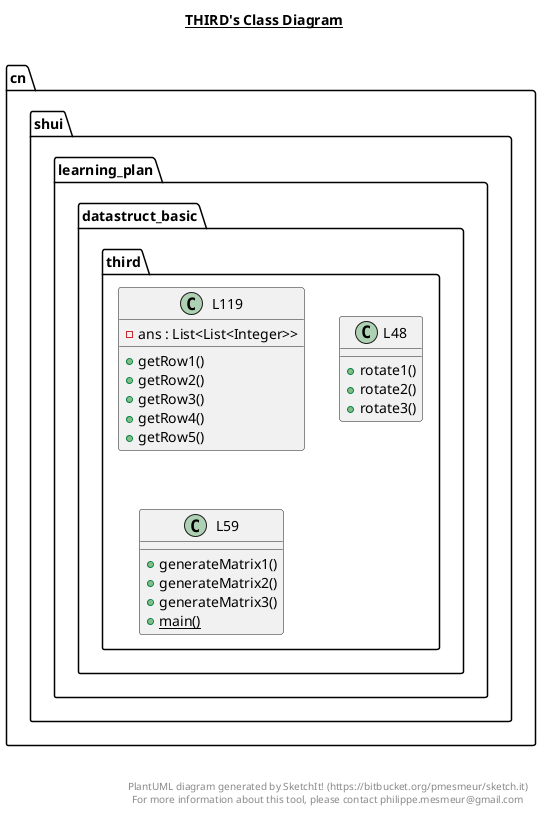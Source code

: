 @startuml

title __THIRD's Class Diagram__\n

  namespace cn.shui.learning_plan.datastruct_basic.third {
    class cn.shui.learning_plan.datastruct_basic.third.L119 {
        - ans : List<List<Integer>>
        + getRow1()
        + getRow2()
        + getRow3()
        + getRow4()
        + getRow5()
    }
  }
  

  namespace cn.shui.learning_plan.datastruct_basic.third {
    class cn.shui.learning_plan.datastruct_basic.third.L48 {
        + rotate1()
        + rotate2()
        + rotate3()
    }
  }
  

  namespace cn.shui.learning_plan.datastruct_basic.third {
    class cn.shui.learning_plan.datastruct_basic.third.L59 {
        + generateMatrix1()
        + generateMatrix2()
        + generateMatrix3()
        {static} + main()
    }
  }
  



right footer


PlantUML diagram generated by SketchIt! (https://bitbucket.org/pmesmeur/sketch.it)
For more information about this tool, please contact philippe.mesmeur@gmail.com
endfooter

@enduml
